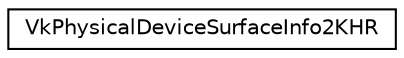 digraph "Graphical Class Hierarchy"
{
 // LATEX_PDF_SIZE
  edge [fontname="Helvetica",fontsize="10",labelfontname="Helvetica",labelfontsize="10"];
  node [fontname="Helvetica",fontsize="10",shape=record];
  rankdir="LR";
  Node0 [label="VkPhysicalDeviceSurfaceInfo2KHR",height=0.2,width=0.4,color="black", fillcolor="white", style="filled",URL="$d4/d4d/structVkPhysicalDeviceSurfaceInfo2KHR.html",tooltip=" "];
}
